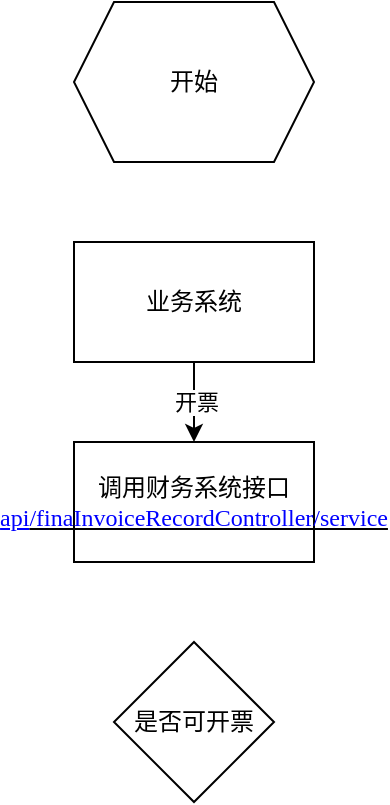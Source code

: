 <mxfile version="24.7.5">
  <diagram name="第 1 页" id="uH3TVAWIQt2XayS9qn-8">
    <mxGraphModel dx="1434" dy="746" grid="1" gridSize="10" guides="1" tooltips="1" connect="1" arrows="1" fold="1" page="1" pageScale="1" pageWidth="827" pageHeight="1169" math="0" shadow="0">
      <root>
        <mxCell id="0" />
        <mxCell id="1" parent="0" />
        <mxCell id="-r84uZp2z0_sLQ8WuwAP-1" value="开始" style="shape=hexagon;perimeter=hexagonPerimeter2;whiteSpace=wrap;html=1;fixedSize=1;" vertex="1" parent="1">
          <mxGeometry x="330" y="30" width="120" height="80" as="geometry" />
        </mxCell>
        <mxCell id="-r84uZp2z0_sLQ8WuwAP-4" style="edgeStyle=orthogonalEdgeStyle;rounded=0;orthogonalLoop=1;jettySize=auto;html=1;" edge="1" parent="1" source="-r84uZp2z0_sLQ8WuwAP-2" target="-r84uZp2z0_sLQ8WuwAP-3">
          <mxGeometry relative="1" as="geometry" />
        </mxCell>
        <mxCell id="-r84uZp2z0_sLQ8WuwAP-5" value="开票" style="edgeLabel;html=1;align=center;verticalAlign=middle;resizable=0;points=[];" vertex="1" connectable="0" parent="-r84uZp2z0_sLQ8WuwAP-4">
          <mxGeometry y="1" relative="1" as="geometry">
            <mxPoint as="offset" />
          </mxGeometry>
        </mxCell>
        <mxCell id="-r84uZp2z0_sLQ8WuwAP-2" value="业务系统" style="rounded=0;whiteSpace=wrap;html=1;" vertex="1" parent="1">
          <mxGeometry x="330" y="150" width="120" height="60" as="geometry" />
        </mxCell>
        <mxCell id="-r84uZp2z0_sLQ8WuwAP-3" value="&lt;span style=&quot;background-color: initial;&quot;&gt;&lt;span style=&quot;&quot; class=&quot;15&quot;&gt;&lt;font style=&quot;&quot;&gt;调用财务系统接口&lt;/font&gt;&lt;font style=&quot;color: rgb(0, 0, 255); font-family: 宋体; text-decoration-line: underline;&quot; face=&quot;Times New Roman&quot;&gt;api&lt;/font&gt;&lt;/span&gt;&lt;/span&gt;&lt;u style=&quot;background-color: initial;&quot;&gt;&lt;span style=&quot;font-family: &amp;quot;Times New Roman&amp;quot;; color: rgb(0, 0, 255);&quot; class=&quot;15&quot;&gt;/finaInvoiceRecordController/service&lt;/span&gt;&lt;/u&gt;" style="rounded=0;whiteSpace=wrap;html=1;" vertex="1" parent="1">
          <mxGeometry x="330" y="250" width="120" height="60" as="geometry" />
        </mxCell>
        <mxCell id="-r84uZp2z0_sLQ8WuwAP-7" value="是否可开票" style="rhombus;whiteSpace=wrap;html=1;" vertex="1" parent="1">
          <mxGeometry x="350" y="350" width="80" height="80" as="geometry" />
        </mxCell>
      </root>
    </mxGraphModel>
  </diagram>
</mxfile>
